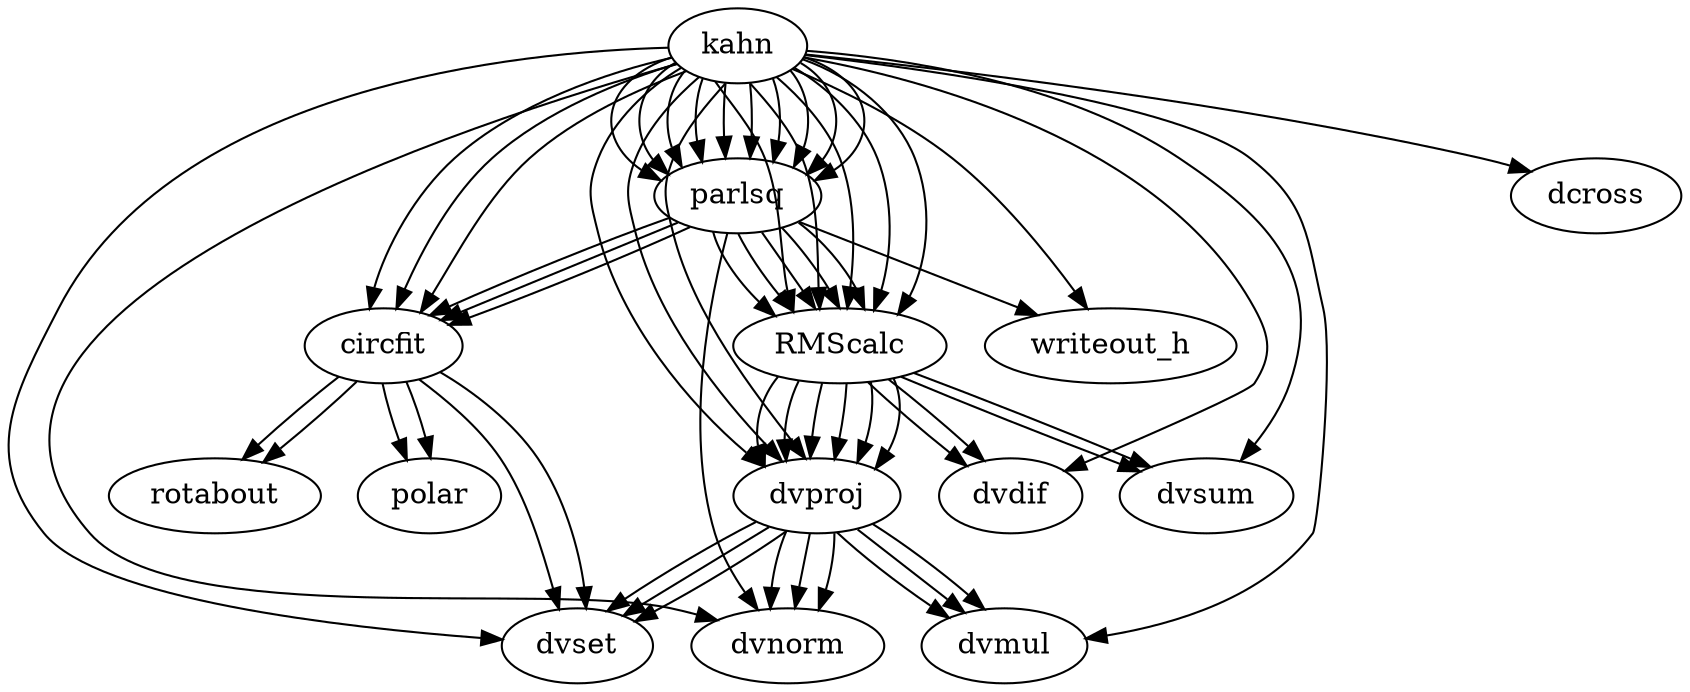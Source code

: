 digraph kahn { 
kahn->dvset
kahn->dvdif
kahn->dvnorm
kahn->dvsum
kahn->dcross
kahn->dvmul
kahn->parlsq->circfit->dvset
kahn->parlsq->circfit->polar
kahn->parlsq->circfit->rotabout
kahn->parlsq->dvnorm
kahn->parlsq->RMScalc->dvdif
kahn->parlsq->RMScalc->dvproj->dvset
kahn->parlsq->RMScalc->dvproj->dvnorm
kahn->parlsq->RMScalc->dvproj->dvmul
kahn->parlsq->RMScalc->dvsum
kahn->parlsq->writeout_h
kahn->circfit->dvset
kahn->circfit->polar
kahn->circfit->rotabout
kahn->dvproj->dvset
kahn->dvproj->dvnorm
kahn->dvproj->dvmul
kahn->RMScalc->dvdif
kahn->RMScalc->dvproj->dvset
kahn->RMScalc->dvproj->dvnorm
kahn->RMScalc->dvproj->dvmul
kahn->RMScalc->dvsum
kahn->writeout_h
} 
